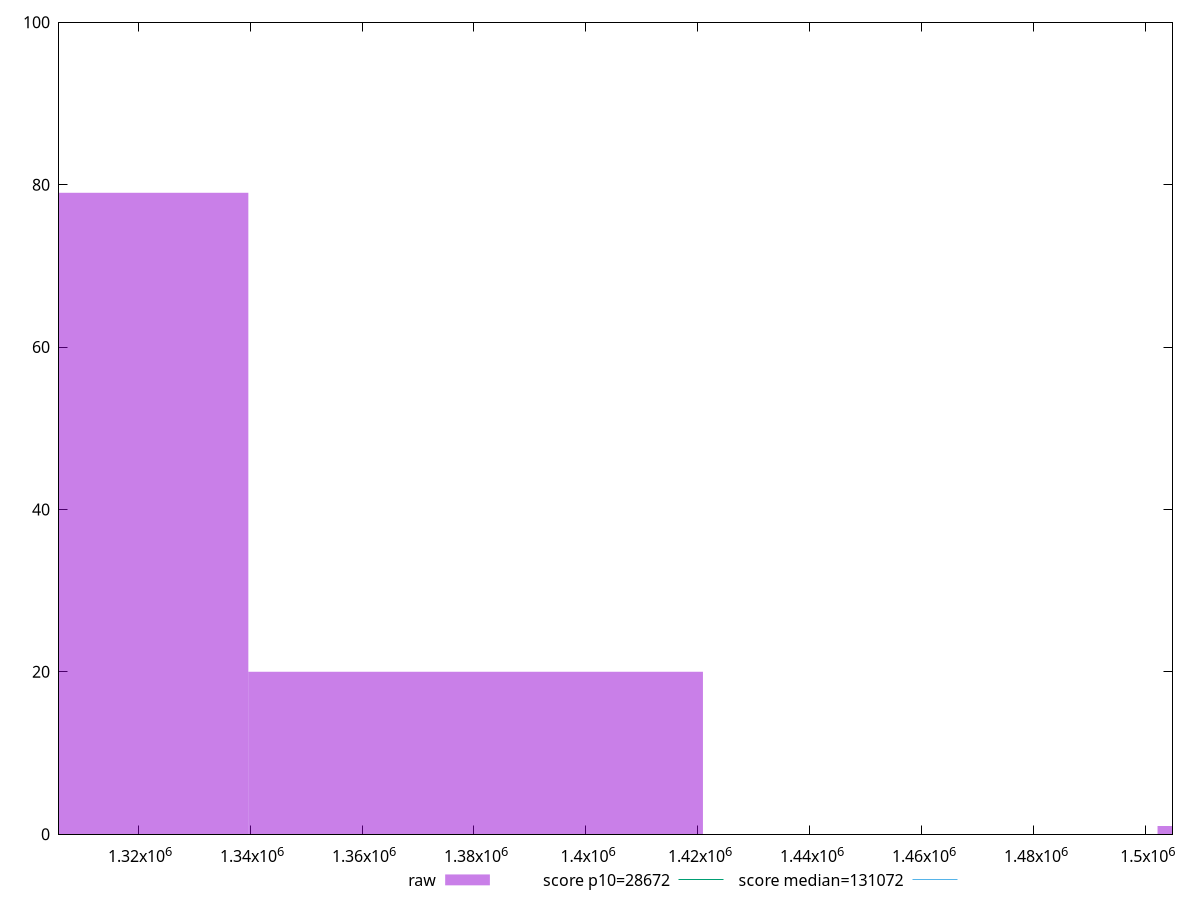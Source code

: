 reset

$raw <<EOF
1299100.981919262 79
1380294.793289216 20
1542682.4160291238 1
EOF

set key outside below
set boxwidth 81193.81136995388
set xrange [1305881.5209796007:1504757.1763964305]
set yrange [0:100]
set trange [0:100]
set style fill transparent solid 0.5 noborder

set parametric
set terminal svg size 640, 490 enhanced background rgb 'white'
set output "report_00018_2021-02-10T15-25-16.877Z/uses-long-cache-ttl/samples/pages/raw/histogram.svg"

plot $raw title "raw" with boxes, \
     28672,t title "score p10=28672", \
     131072,t title "score median=131072"

reset

